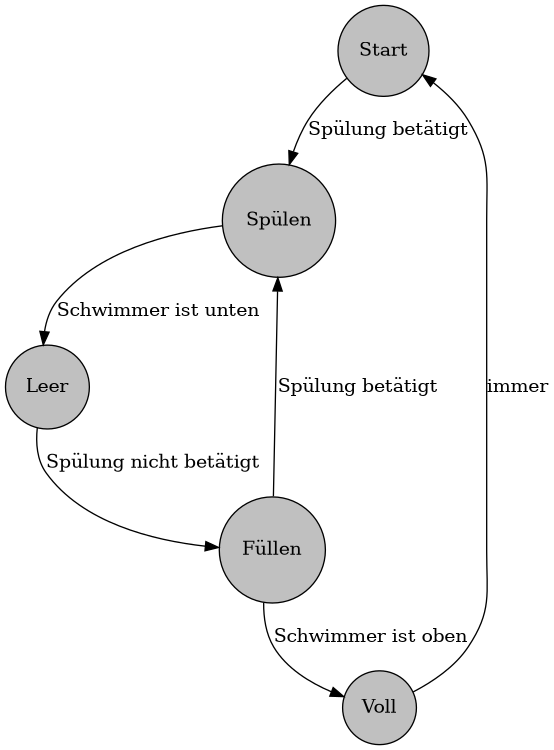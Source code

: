 digraph state_machine_klo {
    
  rankdir=TD;
  size="8,5"
  node [shape = circle, id="PV.Start",  style=filled, fillcolor=grey]; Start;
  node [shape = circle, id="PV.Spülen", style=filled, fillcolor=grey]; Spülen;
  node [shape = circle, id="PV.Leer",   style=filled, fillcolor=grey]; Leer;
  node [shape = circle, id="PV.Füllen", style=filled, fillcolor=grey]; Füllen;
  node [shape = circle, id="PV.Voll",   style=filled, fillcolor=grey]; Voll;
  Start -> Spülen  [ label = "Spülung betätigt",       id="PV.Start2Spülen"  ];
  Spülen -> Leer   [ label = "Schwimmer ist unten",    id="PV.Spülen2Leer"   ];
  Leer -> Füllen   [ label = "Spülung nicht betätigt", id="PV.Leer2Füllen"   ];
  Füllen -> Voll   [ label = "Schwimmer ist oben",     id="PV.Füllen2Voll"   ];
  Voll -> Start    [ label = "immer",                  id="PV.Voll2Start"    ];
  Füllen -> Spülen [ label = "Spülung betätigt",       id="PV.Füllen2Spülen" ];
  
}

